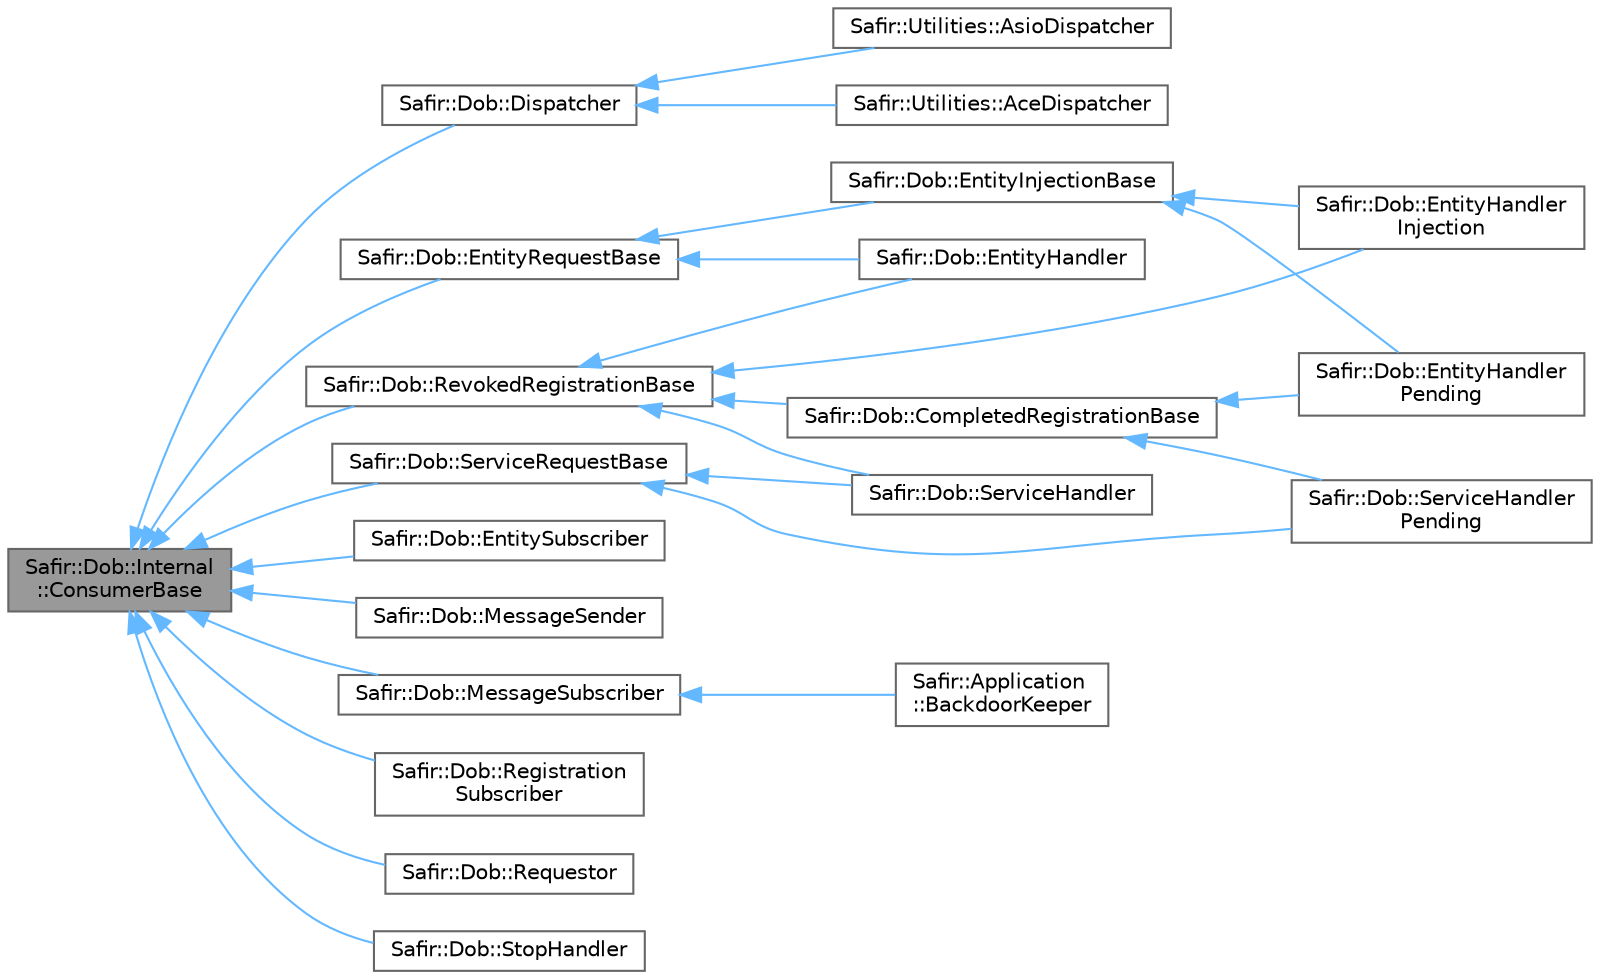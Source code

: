 digraph "Safir::Dob::Internal::ConsumerBase"
{
 // LATEX_PDF_SIZE
  bgcolor="transparent";
  edge [fontname=Helvetica,fontsize=10,labelfontname=Helvetica,labelfontsize=10];
  node [fontname=Helvetica,fontsize=10,shape=box,height=0.2,width=0.4];
  rankdir="LR";
  Node1 [label="Safir::Dob::Internal\l::ConsumerBase",height=0.2,width=0.4,color="gray40", fillcolor="grey60", style="filled", fontcolor="black",tooltip="Base class used when composing more elaborated interfaces."];
  Node1 -> Node2 [dir="back",color="steelblue1",style="solid"];
  Node2 [label="Safir::Dob::Dispatcher",height=0.2,width=0.4,color="gray40", fillcolor="white", style="filled",URL="$a01283.html",tooltip="Interface for reception of a dispatch order."];
  Node2 -> Node3 [dir="back",color="steelblue1",style="solid"];
  Node3 [label="Safir::Utilities::AceDispatcher",height=0.2,width=0.4,color="gray40", fillcolor="white", style="filled",URL="$a01643.html",tooltip="The class makes a thread switch and perform a dispatch on Dob connection."];
  Node2 -> Node4 [dir="back",color="steelblue1",style="solid"];
  Node4 [label="Safir::Utilities::AsioDispatcher",height=0.2,width=0.4,color="gray40", fillcolor="white", style="filled",URL="$a01647.html",tooltip="The class makes a thread switch and perform a dispatch on Dob connection."];
  Node1 -> Node5 [dir="back",color="steelblue1",style="solid"];
  Node5 [label="Safir::Dob::EntityRequestBase",height=0.2,width=0.4,color="gray40", fillcolor="white", style="filled",URL="$a01339.html",tooltip="Interface to receive entity requests."];
  Node5 -> Node6 [dir="back",color="steelblue1",style="solid"];
  Node6 [label="Safir::Dob::EntityHandler",height=0.2,width=0.4,color="gray40", fillcolor="white", style="filled",URL="$a01287.html",tooltip="Interface to be implemented by an entity handler that makes a non-pending registration and that doesn..."];
  Node5 -> Node7 [dir="back",color="steelblue1",style="solid"];
  Node7 [label="Safir::Dob::EntityInjectionBase",height=0.2,width=0.4,color="gray40", fillcolor="white", style="filled",URL="$a01343.html",tooltip="This Consumer Base class contains callback methods that can be overridden by an entity handler that r..."];
  Node7 -> Node8 [dir="back",color="steelblue1",style="solid"];
  Node8 [label="Safir::Dob::EntityHandler\lInjection",height=0.2,width=0.4,color="gray40", fillcolor="white", style="filled",URL="$a01291.html",tooltip="Interface to be implemented by an entity handler that makes a non-pending registration for a type tha..."];
  Node7 -> Node9 [dir="back",color="steelblue1",style="solid"];
  Node9 [label="Safir::Dob::EntityHandler\lPending",height=0.2,width=0.4,color="gray40", fillcolor="white", style="filled",URL="$a01295.html",tooltip="Interface to be implemented by an entity handler that makes a pending registration."];
  Node1 -> Node10 [dir="back",color="steelblue1",style="solid"];
  Node10 [label="Safir::Dob::EntitySubscriber",height=0.2,width=0.4,color="gray40", fillcolor="white", style="filled",URL="$a01323.html",tooltip="Interface to be implemented by subscribers of entities."];
  Node1 -> Node11 [dir="back",color="steelblue1",style="solid"];
  Node11 [label="Safir::Dob::MessageSender",height=0.2,width=0.4,color="gray40", fillcolor="white", style="filled",URL="$a01311.html",tooltip="Interface to be implemented by senders of messages."];
  Node1 -> Node12 [dir="back",color="steelblue1",style="solid"];
  Node12 [label="Safir::Dob::MessageSubscriber",height=0.2,width=0.4,color="gray40", fillcolor="white", style="filled",URL="$a01319.html",tooltip="Interface to be implemented by subscribers of messages."];
  Node12 -> Node13 [dir="back",color="steelblue1",style="solid"];
  Node13 [label="Safir::Application\l::BackdoorKeeper",height=0.2,width=0.4,color="gray40", fillcolor="white", style="filled",URL="$a01235.html",tooltip="Class that provides subscription and filtering for BackdoorCommands."];
  Node1 -> Node14 [dir="back",color="steelblue1",style="solid"];
  Node14 [label="Safir::Dob::Registration\lSubscriber",height=0.2,width=0.4,color="gray40", fillcolor="white", style="filled",URL="$a01315.html",tooltip="Interface to be implemented by subscribers of handler registrations."];
  Node1 -> Node15 [dir="back",color="steelblue1",style="solid"];
  Node15 [label="Safir::Dob::Requestor",height=0.2,width=0.4,color="gray40", fillcolor="white", style="filled",URL="$a01307.html",tooltip="Interface to be implemented by an application that sends requests (Request on entities or service req..."];
  Node1 -> Node16 [dir="back",color="steelblue1",style="solid"];
  Node16 [label="Safir::Dob::RevokedRegistrationBase",height=0.2,width=0.4,color="gray40", fillcolor="white", style="filled",URL="$a01331.html",tooltip="Base class used when composing more elaborated interfaces."];
  Node16 -> Node17 [dir="back",color="steelblue1",style="solid"];
  Node17 [label="Safir::Dob::CompletedRegistrationBase",height=0.2,width=0.4,color="gray40", fillcolor="white", style="filled",URL="$a01335.html",tooltip="Base class used when composing more elaborated interfaces."];
  Node17 -> Node9 [dir="back",color="steelblue1",style="solid"];
  Node17 -> Node18 [dir="back",color="steelblue1",style="solid"];
  Node18 [label="Safir::Dob::ServiceHandler\lPending",height=0.2,width=0.4,color="gray40", fillcolor="white", style="filled",URL="$a01303.html",tooltip="Interface to be implemented by a service handler that makes a pending registration."];
  Node16 -> Node6 [dir="back",color="steelblue1",style="solid"];
  Node16 -> Node8 [dir="back",color="steelblue1",style="solid"];
  Node16 -> Node19 [dir="back",color="steelblue1",style="solid"];
  Node19 [label="Safir::Dob::ServiceHandler",height=0.2,width=0.4,color="gray40", fillcolor="white", style="filled",URL="$a01299.html",tooltip="Interface to be implemented by a service handler that makes a non-pending registration."];
  Node1 -> Node20 [dir="back",color="steelblue1",style="solid"];
  Node20 [label="Safir::Dob::ServiceRequestBase",height=0.2,width=0.4,color="gray40", fillcolor="white", style="filled",URL="$a01347.html",tooltip="Interface to receive service requests."];
  Node20 -> Node19 [dir="back",color="steelblue1",style="solid"];
  Node20 -> Node18 [dir="back",color="steelblue1",style="solid"];
  Node1 -> Node21 [dir="back",color="steelblue1",style="solid"];
  Node21 [label="Safir::Dob::StopHandler",height=0.2,width=0.4,color="gray40", fillcolor="white", style="filled",URL="$a01279.html",tooltip="Interface for reception of a stop order."];
}
